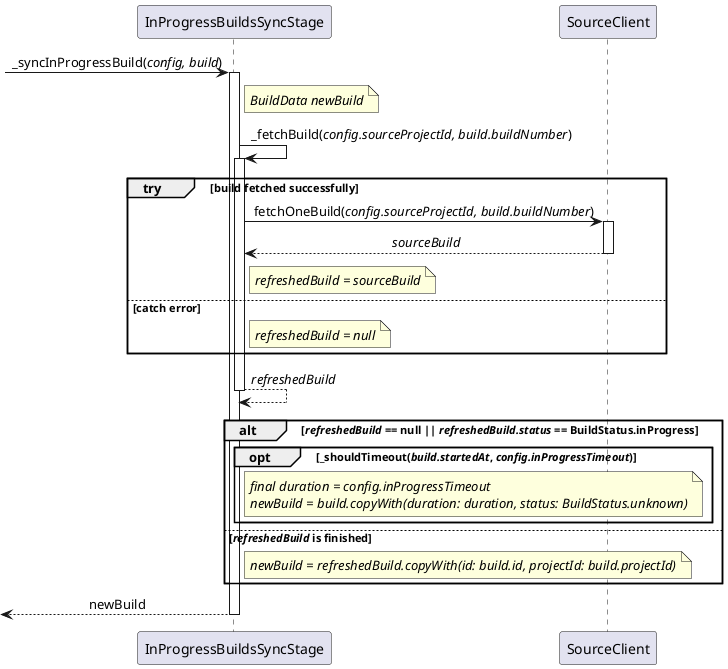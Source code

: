 @startuml resync_single_build_sequence_diagram
'https://plantuml.com/sequence-diagram

skinparam SequenceMessageAlignment center

participant InProgressBuildsSyncStage
participant SourceClient

?-> InProgressBuildsSyncStage ++ : _syncInProgressBuild(//config, build//)
note right of InProgressBuildsSyncStage: //BuildData newBuild//
||8||
InProgressBuildsSyncStage -> InProgressBuildsSyncStage ++ : _fetchBuild(//config.sourceProjectId, build.buildNumber//)
group try [build fetched successfully]
    InProgressBuildsSyncStage -> SourceClient ++ : fetchOneBuild(//config.sourceProjectId, build.buildNumber//)
    return //sourceBuild//
    note right of InProgressBuildsSyncStage: //refreshedBuild = sourceBuild//
else catch error
    note right of InProgressBuildsSyncStage: //refreshedBuild = null//
end
return //refreshedBuild//
||8||
alt //refreshedBuild// == null || //refreshedBuild.status// == BuildStatus.inProgress
    opt _shouldTimeout(//build.startedAt//, //config.inProgressTimeout//)
        note right of InProgressBuildsSyncStage
            //final duration = config.inProgressTimeout//
            //newBuild = build.copyWith(duration: duration, status: BuildStatus.unknown)//
        end note
    end
else //refreshedBuild// is finished
    note right of InProgressBuildsSyncStage: //newBuild = refreshedBuild.copyWith(id: build.id, projectId: build.projectId)//
end
return newBuild

@enduml
